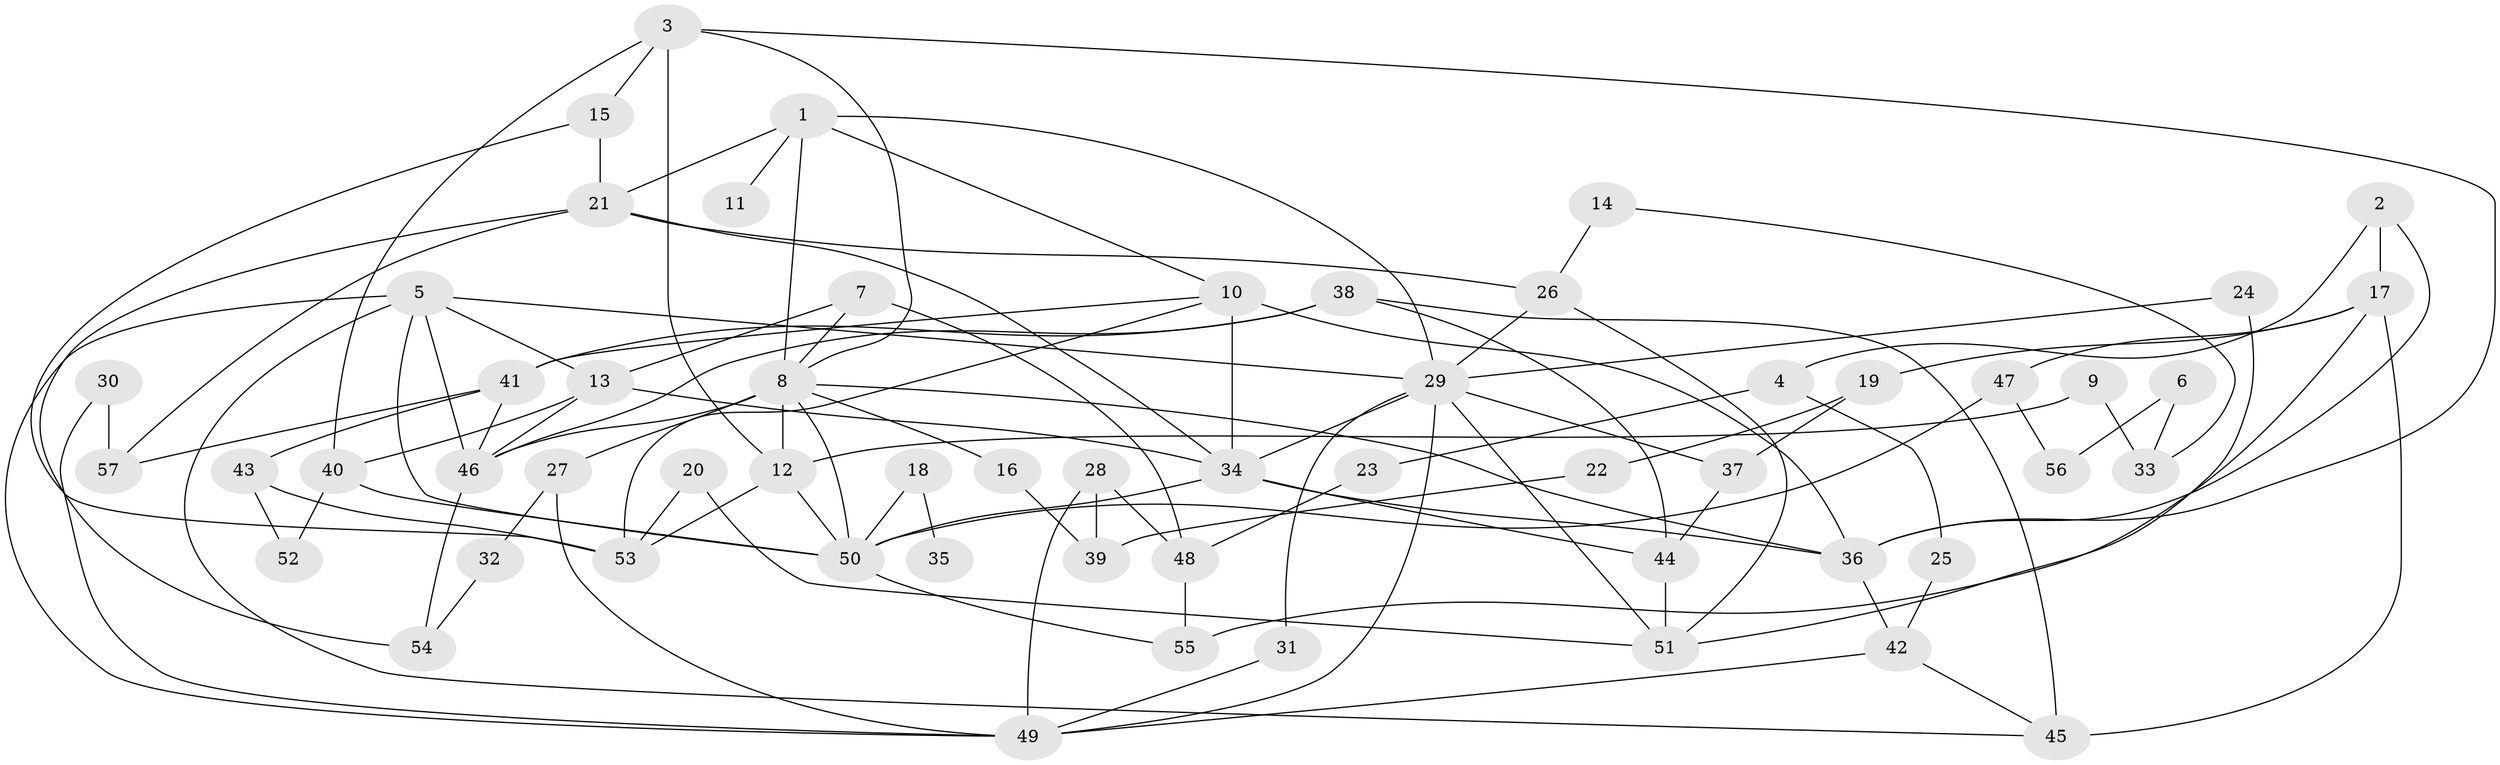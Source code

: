 // original degree distribution, {10: 0.008620689655172414, 2: 0.3275862068965517, 3: 0.1896551724137931, 7: 0.017241379310344827, 6: 0.034482758620689655, 5: 0.10344827586206896, 4: 0.14655172413793102, 1: 0.1724137931034483}
// Generated by graph-tools (version 1.1) at 2025/00/03/09/25 03:00:59]
// undirected, 57 vertices, 107 edges
graph export_dot {
graph [start="1"]
  node [color=gray90,style=filled];
  1;
  2;
  3;
  4;
  5;
  6;
  7;
  8;
  9;
  10;
  11;
  12;
  13;
  14;
  15;
  16;
  17;
  18;
  19;
  20;
  21;
  22;
  23;
  24;
  25;
  26;
  27;
  28;
  29;
  30;
  31;
  32;
  33;
  34;
  35;
  36;
  37;
  38;
  39;
  40;
  41;
  42;
  43;
  44;
  45;
  46;
  47;
  48;
  49;
  50;
  51;
  52;
  53;
  54;
  55;
  56;
  57;
  1 -- 8 [weight=1.0];
  1 -- 10 [weight=1.0];
  1 -- 11 [weight=1.0];
  1 -- 21 [weight=1.0];
  1 -- 29 [weight=1.0];
  2 -- 4 [weight=1.0];
  2 -- 17 [weight=1.0];
  2 -- 36 [weight=1.0];
  3 -- 8 [weight=1.0];
  3 -- 12 [weight=1.0];
  3 -- 15 [weight=1.0];
  3 -- 36 [weight=1.0];
  3 -- 40 [weight=1.0];
  4 -- 23 [weight=1.0];
  4 -- 25 [weight=1.0];
  5 -- 13 [weight=1.0];
  5 -- 29 [weight=1.0];
  5 -- 45 [weight=1.0];
  5 -- 46 [weight=1.0];
  5 -- 49 [weight=1.0];
  5 -- 50 [weight=1.0];
  6 -- 33 [weight=1.0];
  6 -- 56 [weight=1.0];
  7 -- 8 [weight=1.0];
  7 -- 13 [weight=1.0];
  7 -- 48 [weight=1.0];
  8 -- 12 [weight=1.0];
  8 -- 16 [weight=1.0];
  8 -- 27 [weight=1.0];
  8 -- 36 [weight=1.0];
  8 -- 46 [weight=1.0];
  8 -- 50 [weight=1.0];
  9 -- 12 [weight=1.0];
  9 -- 33 [weight=1.0];
  10 -- 34 [weight=1.0];
  10 -- 36 [weight=1.0];
  10 -- 41 [weight=1.0];
  10 -- 53 [weight=2.0];
  12 -- 50 [weight=1.0];
  12 -- 53 [weight=1.0];
  13 -- 34 [weight=1.0];
  13 -- 40 [weight=1.0];
  13 -- 46 [weight=1.0];
  14 -- 26 [weight=1.0];
  14 -- 33 [weight=1.0];
  15 -- 21 [weight=1.0];
  15 -- 53 [weight=1.0];
  16 -- 39 [weight=1.0];
  17 -- 19 [weight=1.0];
  17 -- 45 [weight=2.0];
  17 -- 47 [weight=1.0];
  17 -- 55 [weight=1.0];
  18 -- 35 [weight=1.0];
  18 -- 50 [weight=1.0];
  19 -- 22 [weight=1.0];
  19 -- 37 [weight=1.0];
  20 -- 51 [weight=1.0];
  20 -- 53 [weight=1.0];
  21 -- 26 [weight=1.0];
  21 -- 34 [weight=1.0];
  21 -- 54 [weight=1.0];
  21 -- 57 [weight=1.0];
  22 -- 39 [weight=1.0];
  23 -- 48 [weight=1.0];
  24 -- 29 [weight=1.0];
  24 -- 51 [weight=1.0];
  25 -- 42 [weight=1.0];
  26 -- 29 [weight=1.0];
  26 -- 51 [weight=1.0];
  27 -- 32 [weight=1.0];
  27 -- 49 [weight=1.0];
  28 -- 39 [weight=1.0];
  28 -- 48 [weight=1.0];
  28 -- 49 [weight=1.0];
  29 -- 31 [weight=1.0];
  29 -- 34 [weight=1.0];
  29 -- 37 [weight=1.0];
  29 -- 49 [weight=1.0];
  29 -- 51 [weight=1.0];
  30 -- 49 [weight=1.0];
  30 -- 57 [weight=1.0];
  31 -- 49 [weight=1.0];
  32 -- 54 [weight=1.0];
  34 -- 36 [weight=2.0];
  34 -- 44 [weight=1.0];
  34 -- 50 [weight=1.0];
  36 -- 42 [weight=1.0];
  37 -- 44 [weight=1.0];
  38 -- 41 [weight=1.0];
  38 -- 44 [weight=1.0];
  38 -- 45 [weight=1.0];
  38 -- 46 [weight=1.0];
  40 -- 50 [weight=1.0];
  40 -- 52 [weight=1.0];
  41 -- 43 [weight=1.0];
  41 -- 46 [weight=1.0];
  41 -- 57 [weight=1.0];
  42 -- 45 [weight=1.0];
  42 -- 49 [weight=1.0];
  43 -- 52 [weight=1.0];
  43 -- 53 [weight=1.0];
  44 -- 51 [weight=1.0];
  46 -- 54 [weight=1.0];
  47 -- 50 [weight=1.0];
  47 -- 56 [weight=1.0];
  48 -- 55 [weight=1.0];
  50 -- 55 [weight=1.0];
}
